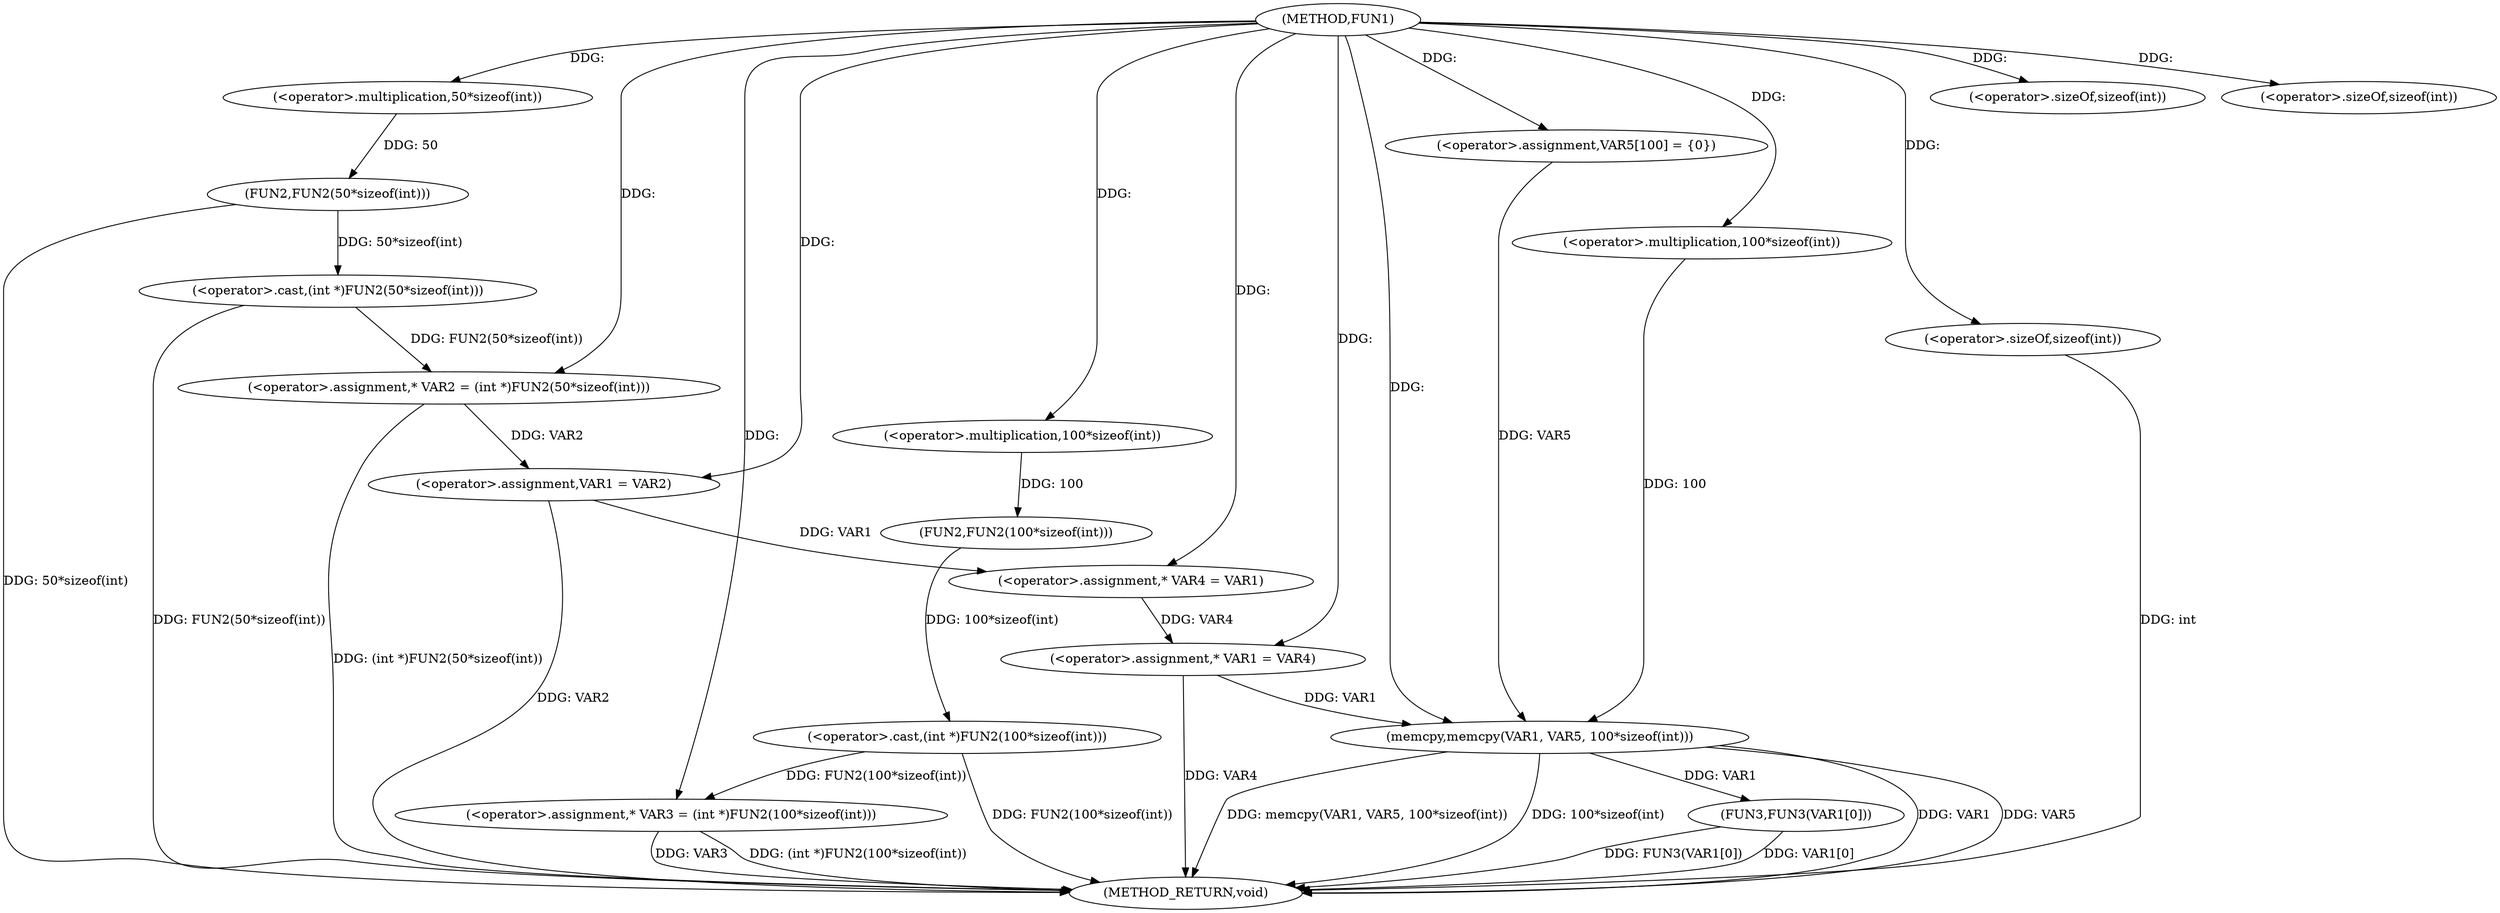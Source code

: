 digraph FUN1 {  
"1000100" [label = "(METHOD,FUN1)" ]
"1000150" [label = "(METHOD_RETURN,void)" ]
"1000104" [label = "(<operator>.assignment,* VAR2 = (int *)FUN2(50*sizeof(int)))" ]
"1000106" [label = "(<operator>.cast,(int *)FUN2(50*sizeof(int)))" ]
"1000108" [label = "(FUN2,FUN2(50*sizeof(int)))" ]
"1000109" [label = "(<operator>.multiplication,50*sizeof(int))" ]
"1000111" [label = "(<operator>.sizeOf,sizeof(int))" ]
"1000114" [label = "(<operator>.assignment,* VAR3 = (int *)FUN2(100*sizeof(int)))" ]
"1000116" [label = "(<operator>.cast,(int *)FUN2(100*sizeof(int)))" ]
"1000118" [label = "(FUN2,FUN2(100*sizeof(int)))" ]
"1000119" [label = "(<operator>.multiplication,100*sizeof(int))" ]
"1000121" [label = "(<operator>.sizeOf,sizeof(int))" ]
"1000123" [label = "(<operator>.assignment,VAR1 = VAR2)" ]
"1000128" [label = "(<operator>.assignment,* VAR4 = VAR1)" ]
"1000132" [label = "(<operator>.assignment,* VAR1 = VAR4)" ]
"1000137" [label = "(<operator>.assignment,VAR5[100] = {0})" ]
"1000139" [label = "(memcpy,memcpy(VAR1, VAR5, 100*sizeof(int)))" ]
"1000142" [label = "(<operator>.multiplication,100*sizeof(int))" ]
"1000144" [label = "(<operator>.sizeOf,sizeof(int))" ]
"1000146" [label = "(FUN3,FUN3(VAR1[0]))" ]
  "1000139" -> "1000150"  [ label = "DDG: 100*sizeof(int)"] 
  "1000123" -> "1000150"  [ label = "DDG: VAR2"] 
  "1000106" -> "1000150"  [ label = "DDG: FUN2(50*sizeof(int))"] 
  "1000139" -> "1000150"  [ label = "DDG: VAR1"] 
  "1000114" -> "1000150"  [ label = "DDG: VAR3"] 
  "1000116" -> "1000150"  [ label = "DDG: FUN2(100*sizeof(int))"] 
  "1000144" -> "1000150"  [ label = "DDG: int"] 
  "1000146" -> "1000150"  [ label = "DDG: FUN3(VAR1[0])"] 
  "1000139" -> "1000150"  [ label = "DDG: VAR5"] 
  "1000139" -> "1000150"  [ label = "DDG: memcpy(VAR1, VAR5, 100*sizeof(int))"] 
  "1000132" -> "1000150"  [ label = "DDG: VAR4"] 
  "1000146" -> "1000150"  [ label = "DDG: VAR1[0]"] 
  "1000114" -> "1000150"  [ label = "DDG: (int *)FUN2(100*sizeof(int))"] 
  "1000104" -> "1000150"  [ label = "DDG: (int *)FUN2(50*sizeof(int))"] 
  "1000108" -> "1000150"  [ label = "DDG: 50*sizeof(int)"] 
  "1000106" -> "1000104"  [ label = "DDG: FUN2(50*sizeof(int))"] 
  "1000100" -> "1000104"  [ label = "DDG: "] 
  "1000108" -> "1000106"  [ label = "DDG: 50*sizeof(int)"] 
  "1000109" -> "1000108"  [ label = "DDG: 50"] 
  "1000100" -> "1000109"  [ label = "DDG: "] 
  "1000100" -> "1000111"  [ label = "DDG: "] 
  "1000116" -> "1000114"  [ label = "DDG: FUN2(100*sizeof(int))"] 
  "1000100" -> "1000114"  [ label = "DDG: "] 
  "1000118" -> "1000116"  [ label = "DDG: 100*sizeof(int)"] 
  "1000119" -> "1000118"  [ label = "DDG: 100"] 
  "1000100" -> "1000119"  [ label = "DDG: "] 
  "1000100" -> "1000121"  [ label = "DDG: "] 
  "1000104" -> "1000123"  [ label = "DDG: VAR2"] 
  "1000100" -> "1000123"  [ label = "DDG: "] 
  "1000123" -> "1000128"  [ label = "DDG: VAR1"] 
  "1000100" -> "1000128"  [ label = "DDG: "] 
  "1000128" -> "1000132"  [ label = "DDG: VAR4"] 
  "1000100" -> "1000132"  [ label = "DDG: "] 
  "1000100" -> "1000137"  [ label = "DDG: "] 
  "1000132" -> "1000139"  [ label = "DDG: VAR1"] 
  "1000100" -> "1000139"  [ label = "DDG: "] 
  "1000137" -> "1000139"  [ label = "DDG: VAR5"] 
  "1000142" -> "1000139"  [ label = "DDG: 100"] 
  "1000100" -> "1000142"  [ label = "DDG: "] 
  "1000100" -> "1000144"  [ label = "DDG: "] 
  "1000139" -> "1000146"  [ label = "DDG: VAR1"] 
}
